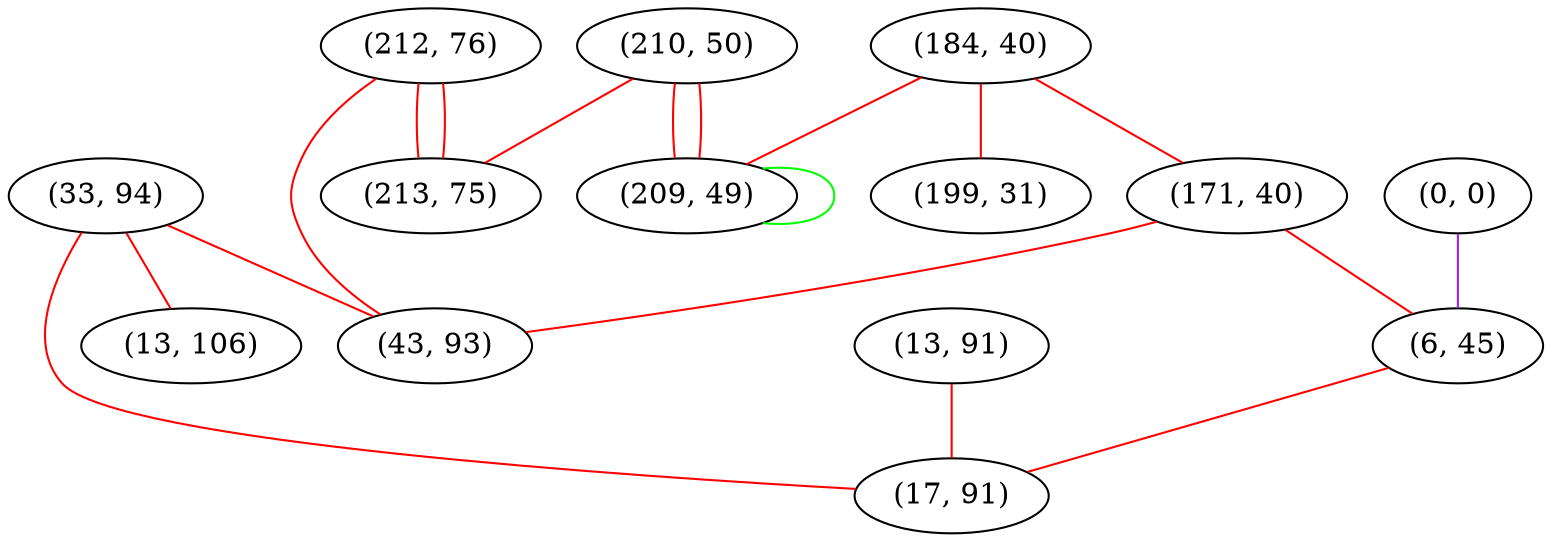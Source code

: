 graph "" {
"(184, 40)";
"(171, 40)";
"(33, 94)";
"(210, 50)";
"(0, 0)";
"(13, 91)";
"(212, 76)";
"(199, 31)";
"(6, 45)";
"(213, 75)";
"(17, 91)";
"(13, 106)";
"(209, 49)";
"(43, 93)";
"(184, 40)" -- "(171, 40)"  [color=red, key=0, weight=1];
"(184, 40)" -- "(209, 49)"  [color=red, key=0, weight=1];
"(184, 40)" -- "(199, 31)"  [color=red, key=0, weight=1];
"(171, 40)" -- "(6, 45)"  [color=red, key=0, weight=1];
"(171, 40)" -- "(43, 93)"  [color=red, key=0, weight=1];
"(33, 94)" -- "(17, 91)"  [color=red, key=0, weight=1];
"(33, 94)" -- "(13, 106)"  [color=red, key=0, weight=1];
"(33, 94)" -- "(43, 93)"  [color=red, key=0, weight=1];
"(210, 50)" -- "(209, 49)"  [color=red, key=0, weight=1];
"(210, 50)" -- "(209, 49)"  [color=red, key=1, weight=1];
"(210, 50)" -- "(213, 75)"  [color=red, key=0, weight=1];
"(0, 0)" -- "(6, 45)"  [color=purple, key=0, weight=4];
"(13, 91)" -- "(17, 91)"  [color=red, key=0, weight=1];
"(212, 76)" -- "(213, 75)"  [color=red, key=0, weight=1];
"(212, 76)" -- "(213, 75)"  [color=red, key=1, weight=1];
"(212, 76)" -- "(43, 93)"  [color=red, key=0, weight=1];
"(6, 45)" -- "(17, 91)"  [color=red, key=0, weight=1];
"(209, 49)" -- "(209, 49)"  [color=green, key=0, weight=2];
}
